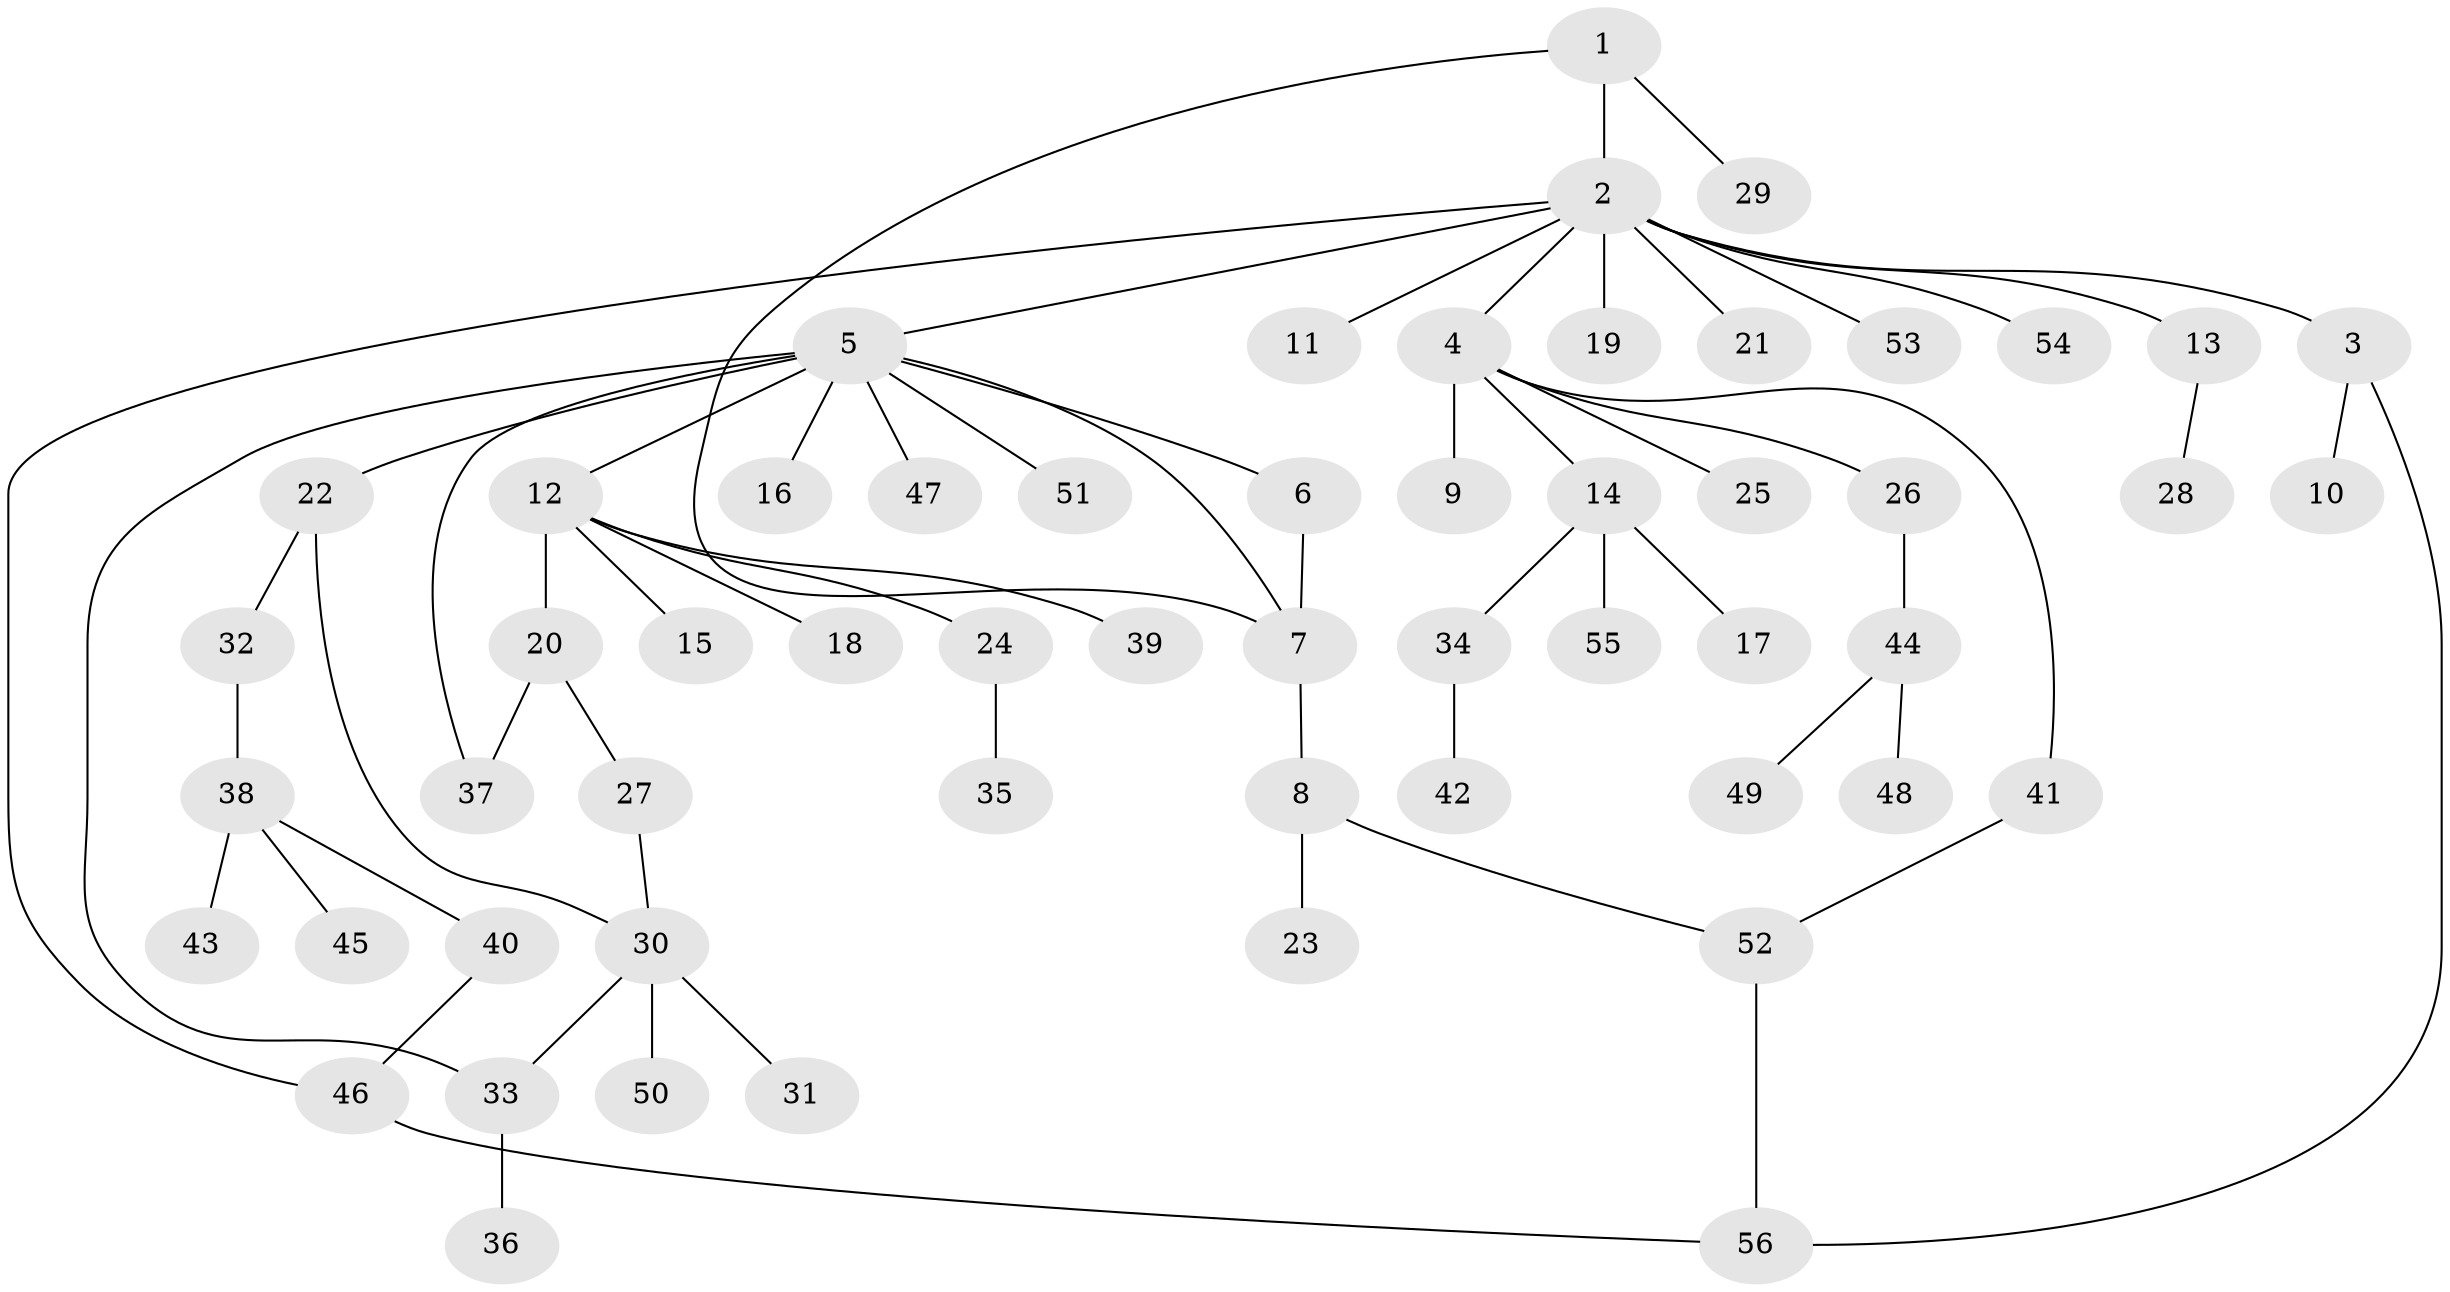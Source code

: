 // Generated by graph-tools (version 1.1) at 2025/14/03/09/25 04:14:32]
// undirected, 56 vertices, 64 edges
graph export_dot {
graph [start="1"]
  node [color=gray90,style=filled];
  1;
  2;
  3;
  4;
  5;
  6;
  7;
  8;
  9;
  10;
  11;
  12;
  13;
  14;
  15;
  16;
  17;
  18;
  19;
  20;
  21;
  22;
  23;
  24;
  25;
  26;
  27;
  28;
  29;
  30;
  31;
  32;
  33;
  34;
  35;
  36;
  37;
  38;
  39;
  40;
  41;
  42;
  43;
  44;
  45;
  46;
  47;
  48;
  49;
  50;
  51;
  52;
  53;
  54;
  55;
  56;
  1 -- 2;
  1 -- 7;
  1 -- 29;
  2 -- 3;
  2 -- 4;
  2 -- 5;
  2 -- 11;
  2 -- 13;
  2 -- 19;
  2 -- 21;
  2 -- 46;
  2 -- 53;
  2 -- 54;
  3 -- 10;
  3 -- 56;
  4 -- 9;
  4 -- 14;
  4 -- 25;
  4 -- 26;
  4 -- 41;
  5 -- 6;
  5 -- 7;
  5 -- 12;
  5 -- 16;
  5 -- 22;
  5 -- 33;
  5 -- 37;
  5 -- 47;
  5 -- 51;
  6 -- 7;
  7 -- 8;
  8 -- 23;
  8 -- 52;
  12 -- 15;
  12 -- 18;
  12 -- 20;
  12 -- 24;
  12 -- 39;
  13 -- 28;
  14 -- 17;
  14 -- 34;
  14 -- 55;
  20 -- 27;
  20 -- 37;
  22 -- 30;
  22 -- 32;
  24 -- 35;
  26 -- 44;
  27 -- 30;
  30 -- 31;
  30 -- 33;
  30 -- 50;
  32 -- 38;
  33 -- 36;
  34 -- 42;
  38 -- 40;
  38 -- 43;
  38 -- 45;
  40 -- 46;
  41 -- 52;
  44 -- 48;
  44 -- 49;
  46 -- 56;
  52 -- 56;
}
